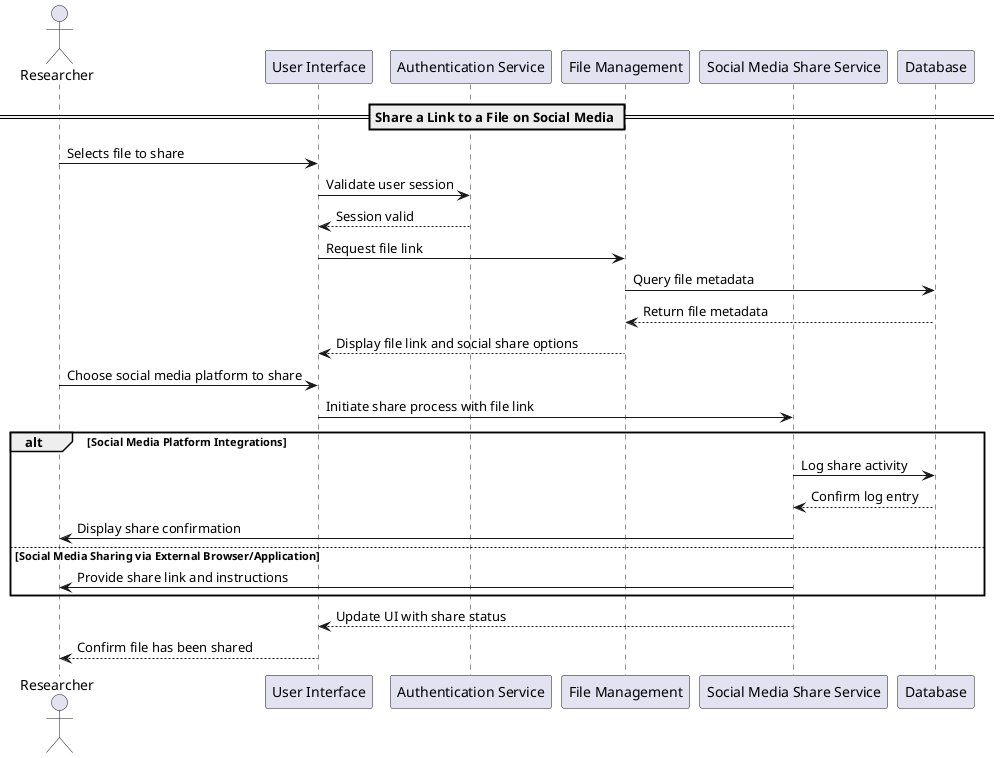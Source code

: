 @startuml

actor Researcher
participant "User Interface" as UI
participant "Authentication Service" as Auth
participant "File Management" as FileMgmt
participant "Social Media Share Service" as SocialMedia
participant "Database" as DB

== Share a Link to a File on Social Media ==

Researcher -> UI: Selects file to share
UI -> Auth: Validate user session
Auth --> UI: Session valid

UI -> FileMgmt: Request file link
FileMgmt -> DB: Query file metadata
DB --> FileMgmt: Return file metadata

FileMgmt --> UI: Display file link and social share options
Researcher -> UI: Choose social media platform to share
UI -> SocialMedia: Initiate share process with file link

alt Social Media Platform Integrations
    SocialMedia -> DB: Log share activity
    DB --> SocialMedia: Confirm log entry
    SocialMedia -> Researcher: Display share confirmation
else Social Media Sharing via External Browser/Application
    SocialMedia -> Researcher: Provide share link and instructions
end

SocialMedia --> UI: Update UI with share status
UI --> Researcher: Confirm file has been shared

@enduml